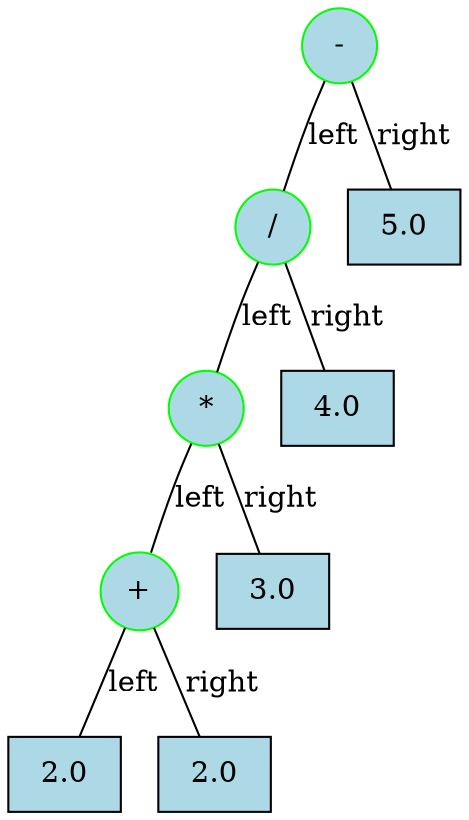 digraph hoc_ast {
	node [fillcolor=lightblue fontcolor=black shape=box style=filled]
	edge [arrowhead=none]
	n1 [label="-" color=green shape=circle]
	n2 [label="/" color=green shape=circle]
	n3 [label="*" color=green shape=circle]
	n4 [label="+" color=green shape=circle]
	n5 [label=2.0]
	n4 -> n5 [label=left]
	n6 [label=2.0]
	n4 -> n6 [label=right]
	n3 -> n4 [label=left]
	n7 [label=3.0]
	n3 -> n7 [label=right]
	n2 -> n3 [label=left]
	n8 [label=4.0]
	n2 -> n8 [label=right]
	n1 -> n2 [label=left]
	n9 [label=5.0]
	n1 -> n9 [label=right]
}
